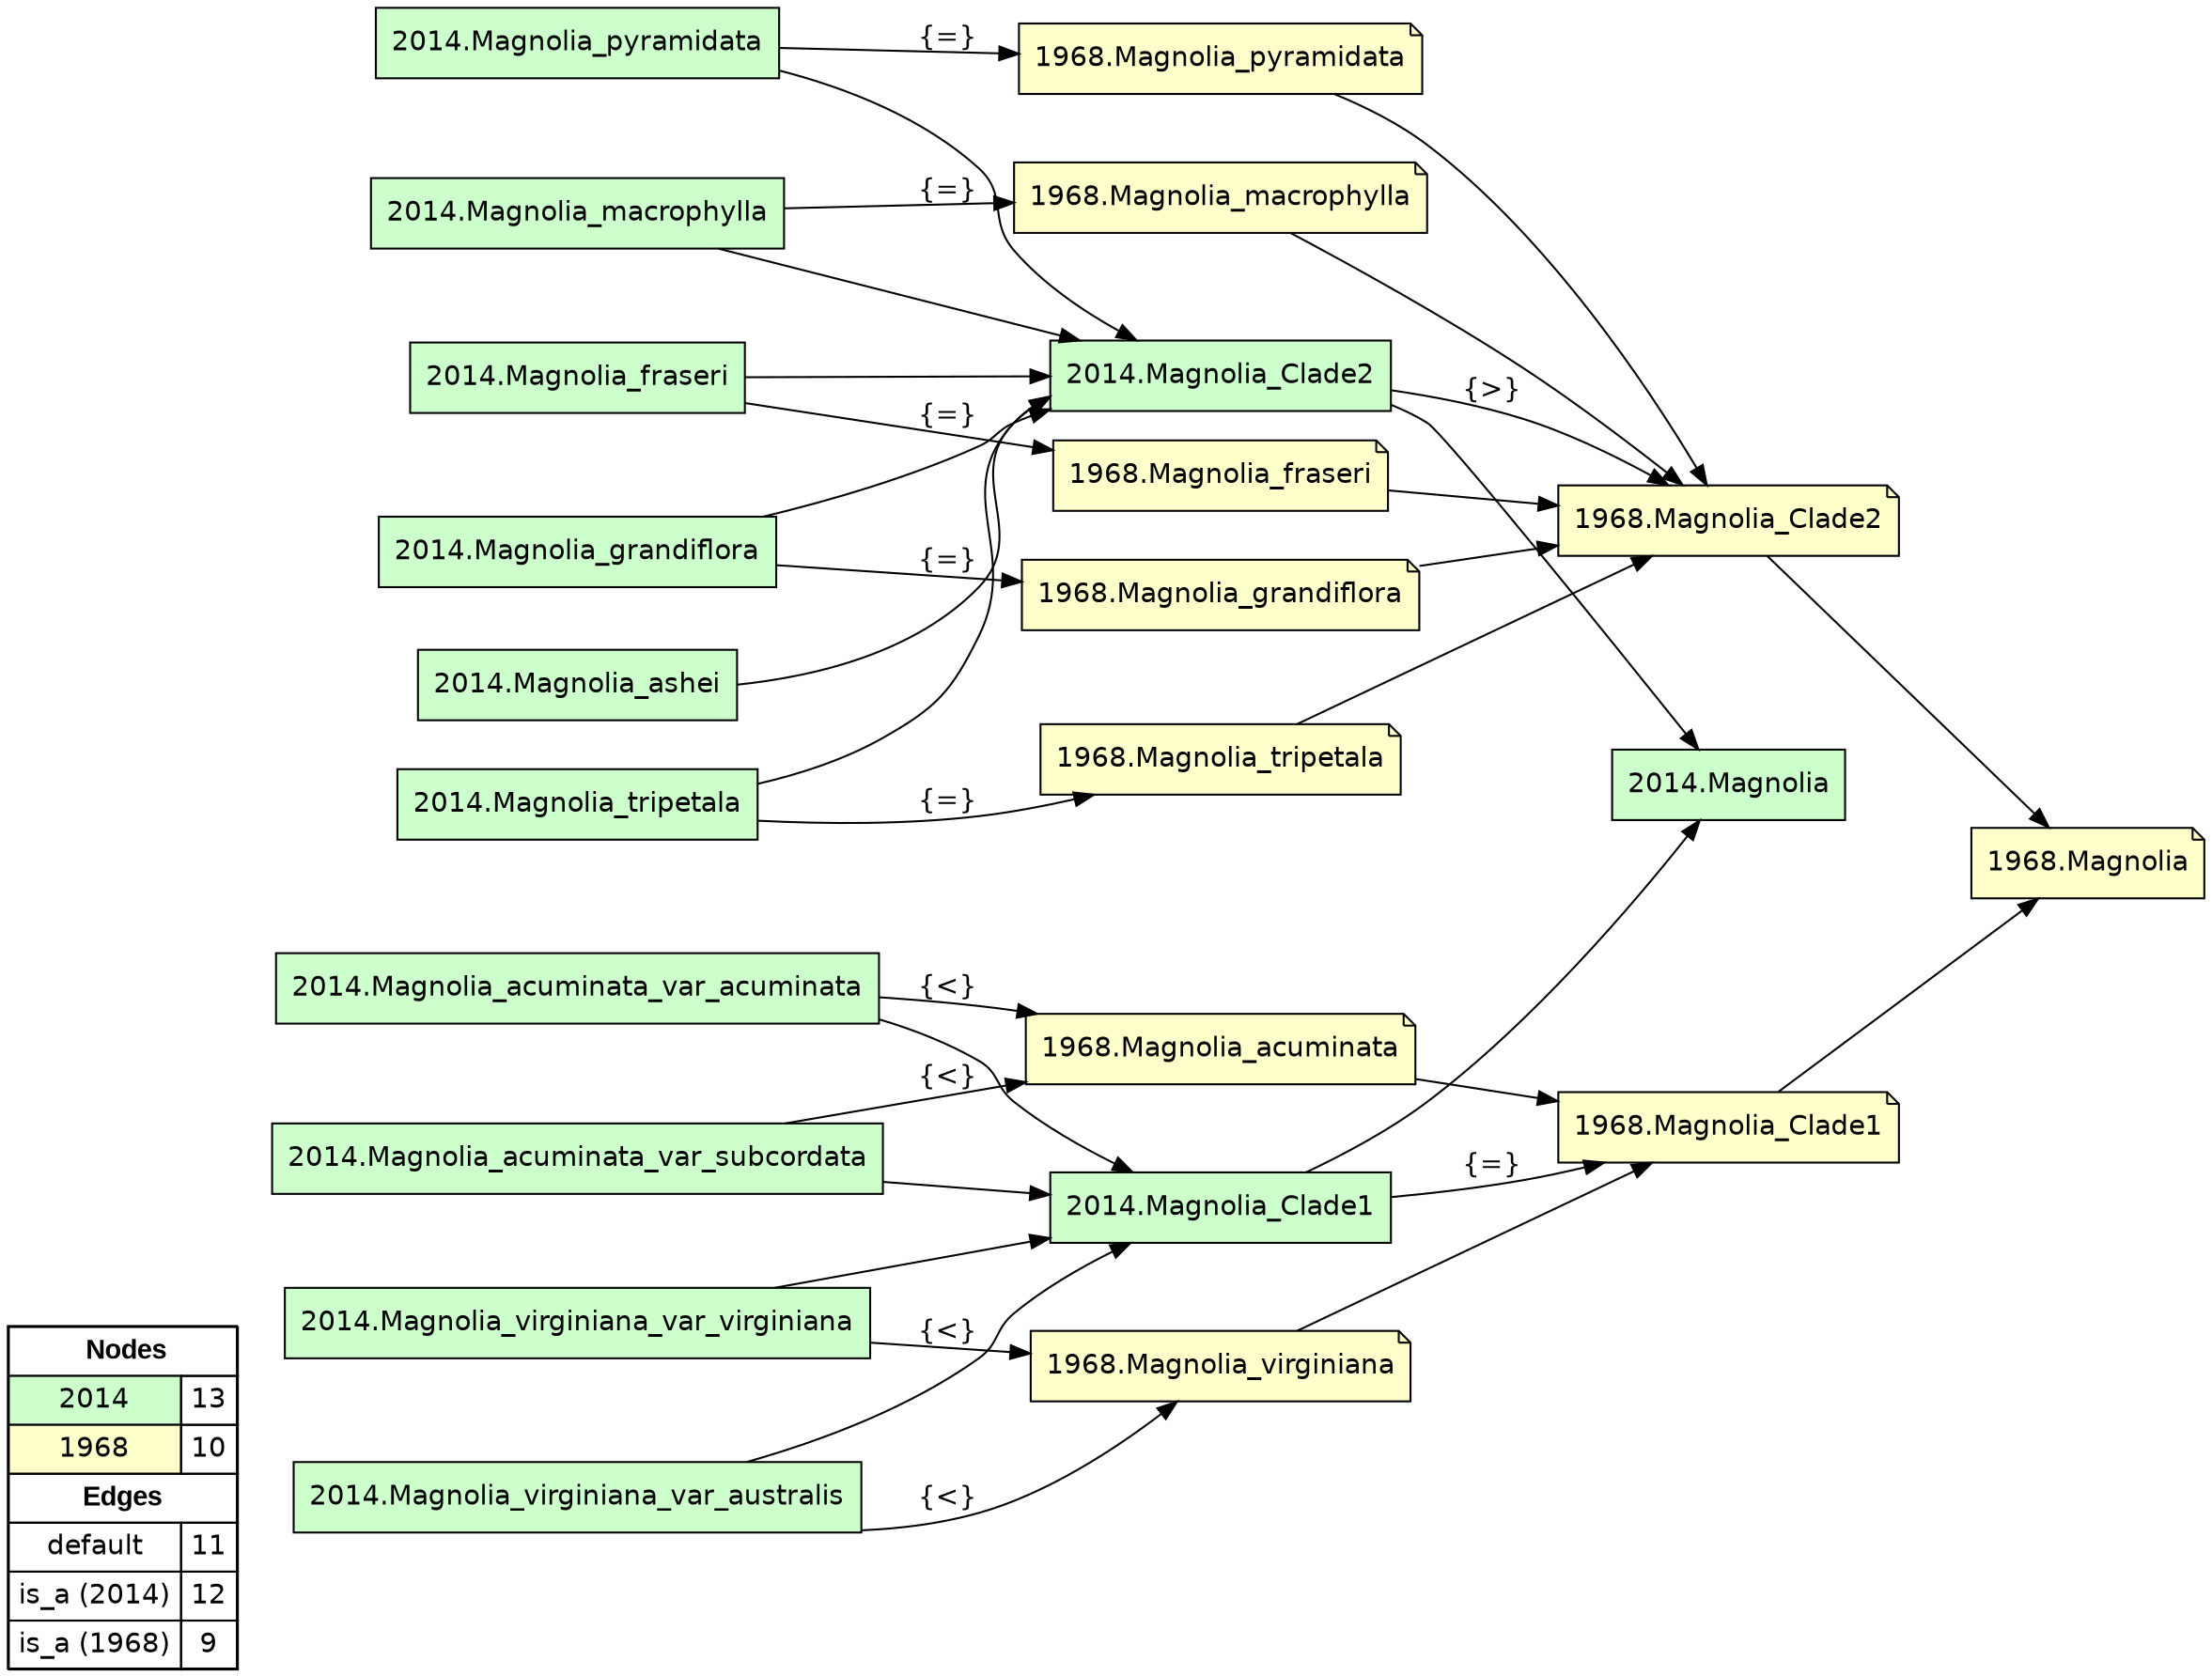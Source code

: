 digraph{
rankdir=LR
node[shape=circle style=filled fillcolor="#FFFFFF"] 
node[shape=box style=filled fillcolor="#CCFFCC" fontname="helvetica"] 
"2014.Magnolia_tripetala"
"2014.Magnolia_Clade2"
"2014.Magnolia_fraseri"
"2014.Magnolia_acuminata_var_subcordata"
"2014.Magnolia_virginiana_var_virginiana"
"2014.Magnolia_ashei"
"2014.Magnolia_Clade1"
"2014.Magnolia_pyramidata"
"2014.Magnolia_grandiflora"
"2014.Magnolia_acuminata_var_acuminata"
"2014.Magnolia"
"2014.Magnolia_macrophylla"
"2014.Magnolia_virginiana_var_australis"
node[shape=circle style=filled fillcolor="#FFFFFF"] 
node[shape=note style=filled fillcolor="#FFFFCC" fontname="helvetica"] 
"1968.Magnolia_macrophylla"
"1968.Magnolia_virginiana"
"1968.Magnolia"
"1968.Magnolia_fraseri"
"1968.Magnolia_grandiflora"
"1968.Magnolia_Clade1"
"1968.Magnolia_Clade2"
"1968.Magnolia_acuminata"
"1968.Magnolia_pyramidata"
"1968.Magnolia_tripetala"
edge[style=solid color="#000000" constraint=true penwidth=1 dir=forward]
edge[style=solid color="#000000" constraint=true penwidth=1 dir=forward]
"2014.Magnolia_macrophylla" -> "1968.Magnolia_macrophylla" [label="{=}"]
"2014.Magnolia_acuminata_var_acuminata" -> "1968.Magnolia_acuminata" [label="{<}"]
"2014.Magnolia_grandiflora" -> "1968.Magnolia_grandiflora" [label="{=}"]
"2014.Magnolia_tripetala" -> "1968.Magnolia_tripetala" [label="{=}"]
"2014.Magnolia_Clade1" -> "1968.Magnolia_Clade1" [label="{=}"]
"2014.Magnolia_pyramidata" -> "1968.Magnolia_pyramidata" [label="{=}"]
"2014.Magnolia_acuminata_var_subcordata" -> "1968.Magnolia_acuminata" [label="{<}"]
"2014.Magnolia_Clade2" -> "1968.Magnolia_Clade2" [label="{>}"]
"2014.Magnolia_virginiana_var_australis" -> "1968.Magnolia_virginiana" [label="{<}"]
"2014.Magnolia_fraseri" -> "1968.Magnolia_fraseri" [label="{=}"]
"2014.Magnolia_virginiana_var_virginiana" -> "1968.Magnolia_virginiana" [label="{<}"]
edge[style=solid color="#000000" constraint=true penwidth=1 dir=forward]
edge[style=solid color="#000000" constraint=true penwidth=1 dir=forward]
"2014.Magnolia_fraseri" -> "2014.Magnolia_Clade2"
"2014.Magnolia_Clade2" -> "2014.Magnolia"
"2014.Magnolia_tripetala" -> "2014.Magnolia_Clade2"
"2014.Magnolia_macrophylla" -> "2014.Magnolia_Clade2"
"2014.Magnolia_virginiana_var_virginiana" -> "2014.Magnolia_Clade1"
"2014.Magnolia_grandiflora" -> "2014.Magnolia_Clade2"
"2014.Magnolia_virginiana_var_australis" -> "2014.Magnolia_Clade1"
"2014.Magnolia_ashei" -> "2014.Magnolia_Clade2"
"2014.Magnolia_acuminata_var_subcordata" -> "2014.Magnolia_Clade1"
"2014.Magnolia_pyramidata" -> "2014.Magnolia_Clade2"
"2014.Magnolia_acuminata_var_acuminata" -> "2014.Magnolia_Clade1"
"2014.Magnolia_Clade1" -> "2014.Magnolia"
edge[style=solid color="#000000" constraint=true penwidth=1 dir=forward]
edge[style=solid color="#000000" constraint=true penwidth=1 dir=forward]
"1968.Magnolia_Clade1" -> "1968.Magnolia"
"1968.Magnolia_fraseri" -> "1968.Magnolia_Clade2"
"1968.Magnolia_tripetala" -> "1968.Magnolia_Clade2"
"1968.Magnolia_virginiana" -> "1968.Magnolia_Clade1"
"1968.Magnolia_macrophylla" -> "1968.Magnolia_Clade2"
"1968.Magnolia_acuminata" -> "1968.Magnolia_Clade1"
"1968.Magnolia_pyramidata" -> "1968.Magnolia_Clade2"
"1968.Magnolia_Clade2" -> "1968.Magnolia"
"1968.Magnolia_grandiflora" -> "1968.Magnolia_Clade2"
edge[style=solid color="#000000" constraint=true penwidth=1 dir=forward]
edge[style=dashed color="#AA00FF" constraint=true penwidth=2 dir=both]
node[shape=box] 
{rank=source Legend [fillcolor= white margin=0 label=< 
 <TABLE BORDER="0" CELLBORDER="1" CELLSPACING="0" CELLPADDING="4"> 
<TR> <TD COLSPAN="2"><font face="Arial Black"> Nodes</font></TD> </TR> 
<TR> 
 <TD bgcolor="#CCFFCC" fontname="helvetica">2014</TD> 
 <TD>13</TD> 
 </TR> 
<TR> 
 <TD bgcolor="#FFFFCC" fontname="helvetica">1968</TD> 
 <TD>10</TD> 
 </TR> 
<TR> <TD COLSPAN="2"><font face = "Arial Black"> Edges </font></TD> </TR> 
<TR> 
 <TD><font color ="#000000">default</font></TD><TD>11</TD>
</TR>
<TR> 
 <TD><font color ="#000000">is_a (2014)</font></TD><TD>12</TD>
</TR>
<TR> 
 <TD><font color ="#000000">is_a (1968)</font></TD><TD>9</TD>
</TR>
</TABLE> 
 >] } 
}